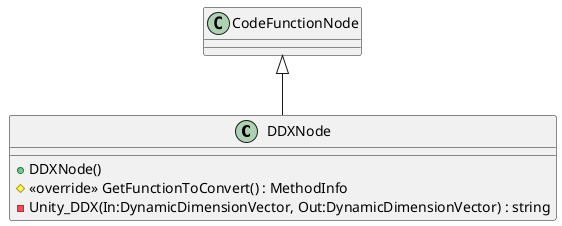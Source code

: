 @startuml
class DDXNode {
    + DDXNode()
    # <<override>> GetFunctionToConvert() : MethodInfo
    - Unity_DDX(In:DynamicDimensionVector, Out:DynamicDimensionVector) : string
}
CodeFunctionNode <|-- DDXNode
@enduml
